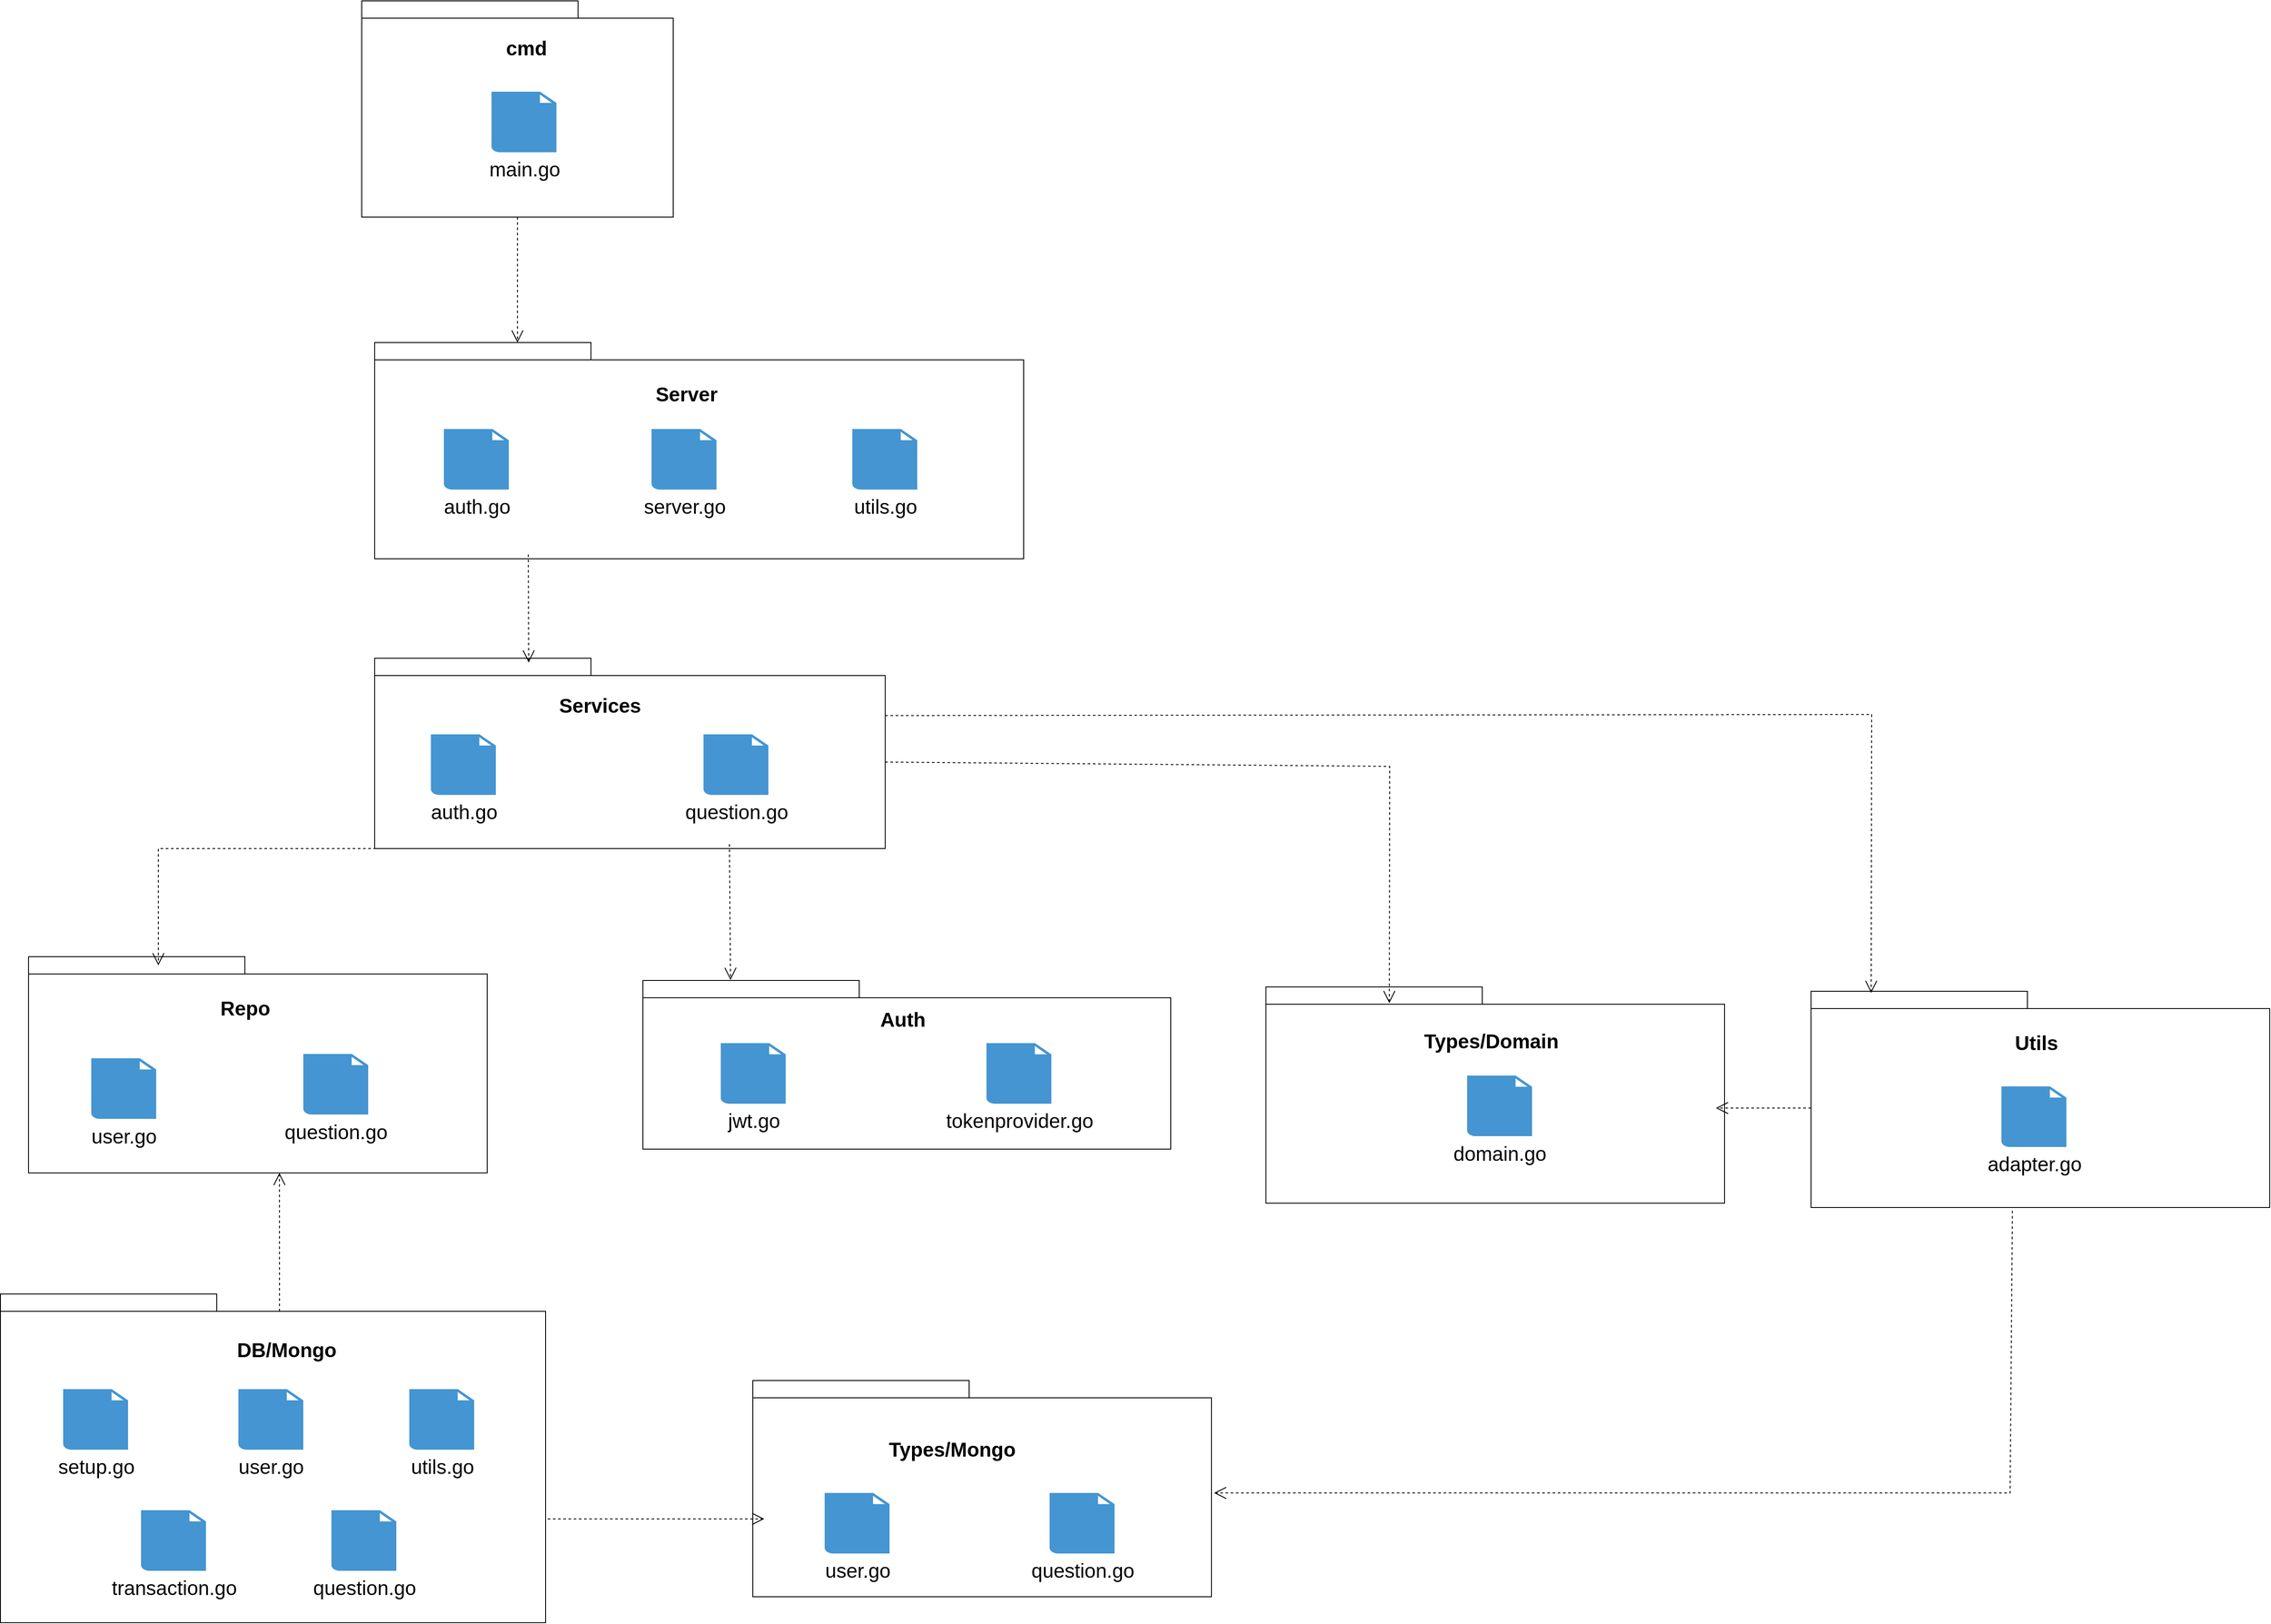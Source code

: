 <mxfile version="20.6.2" type="device"><diagram id="RHAnlTvlKS_e8RUEN_O7" name="Page-1"><mxGraphModel dx="5511" dy="1097" grid="1" gridSize="10" guides="1" tooltips="1" connect="1" arrows="1" fold="1" page="1" pageScale="1" pageWidth="1654" pageHeight="1169" math="0" shadow="0"><root><mxCell id="0"/><mxCell id="1" parent="0"/><mxCell id="oBohXak4rFN_44pGbWrb-1" value="" style="shape=folder;fontStyle=1;tabWidth=250;tabHeight=20;tabPosition=left;html=1;boundedLbl=1;" parent="1" vertex="1"><mxGeometry x="390" y="2470" width="750" height="250" as="geometry"/></mxCell><mxCell id="oBohXak4rFN_44pGbWrb-2" value="&lt;font style=&quot;font-size: 23px;&quot;&gt;Server&lt;/font&gt;" style="text;html=1;align=center;verticalAlign=middle;resizable=0;points=[];autosize=1;strokeColor=none;fillColor=none;fontStyle=1" parent="1" vertex="1"><mxGeometry x="700" y="2510" width="100" height="40" as="geometry"/></mxCell><mxCell id="oBohXak4rFN_44pGbWrb-8" value="" style="shape=folder;fontStyle=1;tabWidth=250;tabHeight=20;tabPosition=left;html=1;boundedLbl=1;" parent="1" vertex="1"><mxGeometry x="390" y="2835" width="590" height="220" as="geometry"/></mxCell><mxCell id="oBohXak4rFN_44pGbWrb-9" value="&lt;b&gt;&lt;font style=&quot;font-size: 23px;&quot;&gt;Services&lt;/font&gt;&lt;/b&gt;" style="text;html=1;align=center;verticalAlign=middle;resizable=0;points=[];autosize=1;strokeColor=none;fillColor=none;" parent="1" vertex="1"><mxGeometry x="590" y="2870" width="120" height="40" as="geometry"/></mxCell><mxCell id="oBohXak4rFN_44pGbWrb-14" value="" style="shape=folder;fontStyle=1;tabWidth=250;tabHeight=20;tabPosition=left;html=1;boundedLbl=1;" parent="1" vertex="1"><mxGeometry x="-10" y="3180" width="530" height="250" as="geometry"/></mxCell><mxCell id="oBohXak4rFN_44pGbWrb-15" value="&lt;b&gt;&lt;font style=&quot;font-size: 23px&quot;&gt;Repo&lt;/font&gt;&lt;/b&gt;" style="text;html=1;align=center;verticalAlign=middle;resizable=0;points=[];autosize=1;strokeColor=none;fillColor=none;" parent="1" vertex="1"><mxGeometry x="200" y="3220" width="80" height="40" as="geometry"/></mxCell><mxCell id="O7M_4eB_S6HRF_ASR9zs-1" value="" style="shape=folder;fontStyle=1;tabWidth=250;tabHeight=20;tabPosition=left;html=1;boundedLbl=1;" parent="1" vertex="1"><mxGeometry x="-42.5" y="3570" width="630" height="380" as="geometry"/></mxCell><mxCell id="O7M_4eB_S6HRF_ASR9zs-2" value="&lt;font style=&quot;font-size: 23px;&quot;&gt;DB/Mongo&lt;/font&gt;" style="text;html=1;align=center;verticalAlign=middle;resizable=0;points=[];autosize=1;strokeColor=none;fillColor=none;fontStyle=1" parent="1" vertex="1"><mxGeometry x="217.5" y="3615" width="140" height="40" as="geometry"/></mxCell><mxCell id="O7M_4eB_S6HRF_ASR9zs-11" value="" style="shape=folder;fontStyle=1;tabWidth=250;tabHeight=20;tabPosition=left;html=1;boundedLbl=1;" parent="1" vertex="1"><mxGeometry x="700" y="3207.5" width="610" height="195" as="geometry"/></mxCell><mxCell id="O7M_4eB_S6HRF_ASR9zs-12" value="&lt;font style=&quot;font-size: 23px;&quot;&gt;Auth&lt;/font&gt;" style="text;html=1;align=center;verticalAlign=middle;resizable=0;points=[];autosize=1;strokeColor=none;fillColor=none;fontStyle=1" parent="1" vertex="1"><mxGeometry x="960" y="3232.5" width="80" height="40" as="geometry"/></mxCell><mxCell id="O7M_4eB_S6HRF_ASR9zs-15" value="" style="shape=folder;fontStyle=1;tabWidth=250;tabHeight=20;tabPosition=left;html=1;boundedLbl=1;" parent="1" vertex="1"><mxGeometry x="375" y="2075" width="360" height="250" as="geometry"/></mxCell><mxCell id="O7M_4eB_S6HRF_ASR9zs-16" value="&lt;b&gt;&lt;font style=&quot;font-size: 23px;&quot;&gt;cmd&lt;/font&gt;&lt;/b&gt;" style="text;html=1;align=center;verticalAlign=middle;resizable=0;points=[];autosize=1;strokeColor=none;fillColor=none;" parent="1" vertex="1"><mxGeometry x="530" y="2110" width="70" height="40" as="geometry"/></mxCell><mxCell id="O7M_4eB_S6HRF_ASR9zs-18" value="" style="shape=folder;fontStyle=1;tabWidth=250;tabHeight=20;tabPosition=left;html=1;boundedLbl=1;" parent="1" vertex="1"><mxGeometry x="1420" y="3215" width="530" height="250" as="geometry"/></mxCell><mxCell id="O7M_4eB_S6HRF_ASR9zs-19" value="&lt;b&gt;&lt;font style=&quot;font-size: 23px;&quot;&gt;Types/Domain&lt;/font&gt;&lt;/b&gt;" style="text;html=1;align=center;verticalAlign=middle;resizable=0;points=[];autosize=1;strokeColor=none;fillColor=none;" parent="1" vertex="1"><mxGeometry x="1590" y="3257.5" width="180" height="40" as="geometry"/></mxCell><mxCell id="O7M_4eB_S6HRF_ASR9zs-21" value="" style="shape=folder;fontStyle=1;tabWidth=250;tabHeight=20;tabPosition=left;html=1;boundedLbl=1;" parent="1" vertex="1"><mxGeometry x="827" y="3670" width="530" height="250" as="geometry"/></mxCell><mxCell id="O7M_4eB_S6HRF_ASR9zs-22" value="&lt;b&gt;&lt;font style=&quot;font-size: 23px;&quot;&gt;Types/Mongo&lt;/font&gt;&lt;/b&gt;" style="text;html=1;align=center;verticalAlign=middle;resizable=0;points=[];autosize=1;strokeColor=none;fillColor=none;" parent="1" vertex="1"><mxGeometry x="972" y="3730" width="170" height="40" as="geometry"/></mxCell><mxCell id="O7M_4eB_S6HRF_ASR9zs-25" value="" style="shape=folder;fontStyle=1;tabWidth=250;tabHeight=20;tabPosition=left;html=1;boundedLbl=1;" parent="1" vertex="1"><mxGeometry x="2050" y="3220" width="530" height="250" as="geometry"/></mxCell><mxCell id="O7M_4eB_S6HRF_ASR9zs-26" value="&lt;b&gt;&lt;font style=&quot;font-size: 23px;&quot;&gt;Utils&lt;/font&gt;&lt;/b&gt;" style="text;html=1;align=center;verticalAlign=middle;resizable=0;points=[];autosize=1;strokeColor=none;fillColor=none;" parent="1" vertex="1"><mxGeometry x="2275" y="3260" width="70" height="40" as="geometry"/></mxCell><UserObject label="domain.go" link="domain.go" id="O7M_4eB_S6HRF_ASR9zs-30"><mxCell style="shadow=0;dashed=0;html=1;strokeColor=none;fillColor=#4495D1;labelPosition=center;verticalLabelPosition=bottom;verticalAlign=top;align=center;outlineConnect=0;shape=mxgraph.veeam.2d.file;fontSize=23;" parent="1" vertex="1"><mxGeometry x="1652.5" y="3317.5" width="75" height="70" as="geometry"/></mxCell></UserObject><UserObject label="adapter.go" link="domain.go" id="O7M_4eB_S6HRF_ASR9zs-37"><mxCell style="shadow=0;dashed=0;html=1;strokeColor=none;fillColor=#4495D1;labelPosition=center;verticalLabelPosition=bottom;verticalAlign=top;align=center;outlineConnect=0;shape=mxgraph.veeam.2d.file;fontSize=23;" parent="1" vertex="1"><mxGeometry x="2270" y="3330" width="75" height="70" as="geometry"/></mxCell></UserObject><mxCell id="O7M_4eB_S6HRF_ASR9zs-49" value="&lt;br&gt;" style="edgeStyle=none;html=1;endArrow=open;endSize=12;dashed=1;verticalAlign=bottom;rounded=0;fontSize=23;exitX=0.5;exitY=1;exitDx=0;exitDy=0;exitPerimeter=0;" parent="1" source="O7M_4eB_S6HRF_ASR9zs-15" edge="1"><mxGeometry x="-0.088" y="9" width="160" relative="1" as="geometry"><mxPoint x="810" y="2330" as="sourcePoint"/><mxPoint x="555" y="2470" as="targetPoint"/><Array as="points"/><mxPoint as="offset"/></mxGeometry></mxCell><mxCell id="O7M_4eB_S6HRF_ASR9zs-57" value="&lt;br&gt;" style="edgeStyle=none;html=1;endArrow=open;endSize=12;dashed=1;verticalAlign=bottom;rounded=0;fontSize=23;exitX=0.5;exitY=1;exitDx=0;exitDy=0;exitPerimeter=0;" parent="1" edge="1"><mxGeometry x="-0.088" y="9" width="160" relative="1" as="geometry"><mxPoint x="567.5" y="2715" as="sourcePoint"/><mxPoint x="568" y="2840" as="targetPoint"/><Array as="points"/><mxPoint as="offset"/></mxGeometry></mxCell><mxCell id="O7M_4eB_S6HRF_ASR9zs-58" value="&lt;br&gt;" style="edgeStyle=none;html=1;endArrow=open;endSize=12;dashed=1;verticalAlign=bottom;rounded=0;fontSize=23;exitX=0.5;exitY=1;exitDx=0;exitDy=0;exitPerimeter=0;" parent="1" edge="1"><mxGeometry x="-0.088" y="9" width="160" relative="1" as="geometry"><mxPoint x="607.58" y="3054.94" as="sourcePoint"/><mxPoint x="140" y="3190" as="targetPoint"/><Array as="points"><mxPoint x="140" y="3055"/></Array><mxPoint as="offset"/></mxGeometry></mxCell><mxCell id="O7M_4eB_S6HRF_ASR9zs-59" value="&lt;br&gt;" style="edgeStyle=none;html=1;endArrow=open;endSize=12;dashed=1;verticalAlign=bottom;rounded=0;fontSize=23;exitX=0.5;exitY=1;exitDx=0;exitDy=0;exitPerimeter=0;entryX=0.166;entryY=-0.003;entryDx=0;entryDy=0;entryPerimeter=0;" parent="1" target="O7M_4eB_S6HRF_ASR9zs-11" edge="1"><mxGeometry x="-0.088" y="9" width="160" relative="1" as="geometry"><mxPoint x="800" y="3050" as="sourcePoint"/><mxPoint x="792.42" y="3175.06" as="targetPoint"/><Array as="points"/><mxPoint as="offset"/></mxGeometry></mxCell><mxCell id="O7M_4eB_S6HRF_ASR9zs-60" value="&lt;br&gt;" style="edgeStyle=none;html=1;endArrow=open;endSize=12;dashed=1;verticalAlign=bottom;rounded=0;fontSize=23;exitX=0;exitY=0;exitDx=590;exitDy=120;exitPerimeter=0;entryX=0.269;entryY=0.075;entryDx=0;entryDy=0;entryPerimeter=0;" parent="1" source="oBohXak4rFN_44pGbWrb-8" target="O7M_4eB_S6HRF_ASR9zs-18" edge="1"><mxGeometry x="-0.088" y="9" width="160" relative="1" as="geometry"><mxPoint x="1337.58" y="2897.47" as="sourcePoint"/><mxPoint x="1570" y="2955" as="targetPoint"/><Array as="points"><mxPoint x="1563" y="2960"/></Array><mxPoint as="offset"/></mxGeometry></mxCell><mxCell id="O7M_4eB_S6HRF_ASR9zs-61" value="&lt;br&gt;" style="edgeStyle=none;html=1;endArrow=open;endSize=12;dashed=1;verticalAlign=bottom;rounded=0;fontSize=23;exitX=0;exitY=0;exitDx=590;exitDy=120;exitPerimeter=0;entryX=0.131;entryY=0.008;entryDx=0;entryDy=0;entryPerimeter=0;" parent="1" target="O7M_4eB_S6HRF_ASR9zs-25" edge="1"><mxGeometry x="-0.088" y="9" width="160" relative="1" as="geometry"><mxPoint x="980" y="2901.25" as="sourcePoint"/><mxPoint x="1562.57" y="3180" as="targetPoint"/><Array as="points"><mxPoint x="2120" y="2900"/></Array><mxPoint as="offset"/></mxGeometry></mxCell><mxCell id="O7M_4eB_S6HRF_ASR9zs-62" value="&lt;br&gt;" style="edgeStyle=none;html=1;endArrow=open;endSize=12;dashed=1;verticalAlign=bottom;rounded=0;fontSize=23;entryX=0.547;entryY=1;entryDx=0;entryDy=0;entryPerimeter=0;" parent="1" target="oBohXak4rFN_44pGbWrb-14" edge="1"><mxGeometry x="-0.088" y="9" width="160" relative="1" as="geometry"><mxPoint x="280" y="3590" as="sourcePoint"/><mxPoint x="270.5" y="3570" as="targetPoint"/><Array as="points"/><mxPoint as="offset"/></mxGeometry></mxCell><mxCell id="O7M_4eB_S6HRF_ASR9zs-63" value="&lt;br&gt;" style="edgeStyle=none;html=1;endArrow=open;endSize=12;dashed=1;verticalAlign=bottom;rounded=0;fontSize=23;entryX=0.025;entryY=0.64;entryDx=0;entryDy=0;entryPerimeter=0;" parent="1" target="O7M_4eB_S6HRF_ASR9zs-21" edge="1"><mxGeometry x="-0.088" y="9" width="160" relative="1" as="geometry"><mxPoint x="590" y="3830" as="sourcePoint"/><mxPoint x="670.0" y="3670.0" as="targetPoint"/><Array as="points"/><mxPoint as="offset"/></mxGeometry></mxCell><mxCell id="O7M_4eB_S6HRF_ASR9zs-64" value="&lt;br&gt;" style="edgeStyle=none;html=1;endArrow=open;endSize=12;dashed=1;verticalAlign=bottom;rounded=0;fontSize=23;exitX=0.439;exitY=1.015;exitDx=0;exitDy=0;exitPerimeter=0;" parent="1" source="O7M_4eB_S6HRF_ASR9zs-25" edge="1"><mxGeometry x="-0.088" y="9" width="160" relative="1" as="geometry"><mxPoint x="2100" y="3590.0" as="sourcePoint"/><mxPoint x="1360" y="3800" as="targetPoint"/><Array as="points"><mxPoint x="2280" y="3800"/></Array><mxPoint as="offset"/></mxGeometry></mxCell><mxCell id="O7M_4eB_S6HRF_ASR9zs-65" value="&lt;br&gt;" style="edgeStyle=none;html=1;endArrow=open;endSize=12;dashed=1;verticalAlign=bottom;rounded=0;fontSize=23;exitX=0;exitY=0;exitDx=0;exitDy=135;exitPerimeter=0;" parent="1" source="O7M_4eB_S6HRF_ASR9zs-25" edge="1"><mxGeometry x="-0.088" y="9" width="160" relative="1" as="geometry"><mxPoint x="2010" y="3300" as="sourcePoint"/><mxPoint x="1940" y="3355" as="targetPoint"/><Array as="points"/><mxPoint as="offset"/></mxGeometry></mxCell><UserObject label="main.go" link="domain.go" id="jkOllDtRYQU2bx3bXDZ2-2"><mxCell style="shadow=0;dashed=0;html=1;strokeColor=none;fillColor=#4495D1;labelPosition=center;verticalLabelPosition=bottom;verticalAlign=top;align=center;outlineConnect=0;shape=mxgraph.veeam.2d.file;fontSize=23;" vertex="1" parent="1"><mxGeometry x="525" y="2180" width="75" height="70" as="geometry"/></mxCell></UserObject><UserObject label="auth.go" link="domain.go" id="jkOllDtRYQU2bx3bXDZ2-3"><mxCell style="shadow=0;dashed=0;html=1;strokeColor=none;fillColor=#4495D1;labelPosition=center;verticalLabelPosition=bottom;verticalAlign=top;align=center;outlineConnect=0;shape=mxgraph.veeam.2d.file;fontSize=23;" vertex="1" parent="1"><mxGeometry x="470" y="2570" width="75" height="70" as="geometry"/></mxCell></UserObject><UserObject label="server.go" link="domain.go" id="jkOllDtRYQU2bx3bXDZ2-4"><mxCell style="shadow=0;dashed=0;html=1;strokeColor=none;fillColor=#4495D1;labelPosition=center;verticalLabelPosition=bottom;verticalAlign=top;align=center;outlineConnect=0;shape=mxgraph.veeam.2d.file;fontSize=23;" vertex="1" parent="1"><mxGeometry x="710" y="2570" width="75" height="70" as="geometry"/></mxCell></UserObject><UserObject label="utils.go" link="domain.go" id="jkOllDtRYQU2bx3bXDZ2-5"><mxCell style="shadow=0;dashed=0;html=1;strokeColor=none;fillColor=#4495D1;labelPosition=center;verticalLabelPosition=bottom;verticalAlign=top;align=center;outlineConnect=0;shape=mxgraph.veeam.2d.file;fontSize=23;" vertex="1" parent="1"><mxGeometry x="942" y="2570" width="75" height="70" as="geometry"/></mxCell></UserObject><UserObject label="auth.go" link="domain.go" id="jkOllDtRYQU2bx3bXDZ2-7"><mxCell style="shadow=0;dashed=0;html=1;strokeColor=none;fillColor=#4495D1;labelPosition=center;verticalLabelPosition=bottom;verticalAlign=top;align=center;outlineConnect=0;shape=mxgraph.veeam.2d.file;fontSize=23;" vertex="1" parent="1"><mxGeometry x="455" y="2923" width="75" height="70" as="geometry"/></mxCell></UserObject><UserObject label="question.go" link="domain.go" id="jkOllDtRYQU2bx3bXDZ2-8"><mxCell style="shadow=0;dashed=0;html=1;strokeColor=none;fillColor=#4495D1;labelPosition=center;verticalLabelPosition=bottom;verticalAlign=top;align=center;outlineConnect=0;shape=mxgraph.veeam.2d.file;fontSize=23;" vertex="1" parent="1"><mxGeometry x="770" y="2923" width="75" height="70" as="geometry"/></mxCell></UserObject><UserObject label="user.go" link="domain.go" id="jkOllDtRYQU2bx3bXDZ2-9"><mxCell style="shadow=0;dashed=0;html=1;strokeColor=none;fillColor=#4495D1;labelPosition=center;verticalLabelPosition=bottom;verticalAlign=top;align=center;outlineConnect=0;shape=mxgraph.veeam.2d.file;fontSize=23;" vertex="1" parent="1"><mxGeometry x="62.5" y="3297.5" width="75" height="70" as="geometry"/></mxCell></UserObject><UserObject label="question.go" link="domain.go" id="jkOllDtRYQU2bx3bXDZ2-10"><mxCell style="shadow=0;dashed=0;html=1;strokeColor=none;fillColor=#4495D1;labelPosition=center;verticalLabelPosition=bottom;verticalAlign=top;align=center;outlineConnect=0;shape=mxgraph.veeam.2d.file;fontSize=23;" vertex="1" parent="1"><mxGeometry x="307.5" y="3292.5" width="75" height="70" as="geometry"/></mxCell></UserObject><UserObject label="jwt.go" link="domain.go" id="jkOllDtRYQU2bx3bXDZ2-11"><mxCell style="shadow=0;dashed=0;html=1;strokeColor=none;fillColor=#4495D1;labelPosition=center;verticalLabelPosition=bottom;verticalAlign=top;align=center;outlineConnect=0;shape=mxgraph.veeam.2d.file;fontSize=23;" vertex="1" parent="1"><mxGeometry x="790" y="3280" width="75" height="70" as="geometry"/></mxCell></UserObject><UserObject label="tokenprovider.go" link="domain.go" id="jkOllDtRYQU2bx3bXDZ2-12"><mxCell style="shadow=0;dashed=0;html=1;strokeColor=none;fillColor=#4495D1;labelPosition=center;verticalLabelPosition=bottom;verticalAlign=top;align=center;outlineConnect=0;shape=mxgraph.veeam.2d.file;fontSize=23;" vertex="1" parent="1"><mxGeometry x="1097" y="3280" width="75" height="70" as="geometry"/></mxCell></UserObject><UserObject label="setup.go" link="domain.go" id="jkOllDtRYQU2bx3bXDZ2-13"><mxCell style="shadow=0;dashed=0;html=1;strokeColor=none;fillColor=#4495D1;labelPosition=center;verticalLabelPosition=bottom;verticalAlign=top;align=center;outlineConnect=0;shape=mxgraph.veeam.2d.file;fontSize=23;" vertex="1" parent="1"><mxGeometry x="30" y="3680" width="75" height="70" as="geometry"/></mxCell></UserObject><UserObject label="user.go" link="domain.go" id="jkOllDtRYQU2bx3bXDZ2-14"><mxCell style="shadow=0;dashed=0;html=1;strokeColor=none;fillColor=#4495D1;labelPosition=center;verticalLabelPosition=bottom;verticalAlign=top;align=center;outlineConnect=0;shape=mxgraph.veeam.2d.file;fontSize=23;" vertex="1" parent="1"><mxGeometry x="232.5" y="3680" width="75" height="70" as="geometry"/></mxCell></UserObject><UserObject label="utils.go" link="domain.go" id="jkOllDtRYQU2bx3bXDZ2-15"><mxCell style="shadow=0;dashed=0;html=1;strokeColor=none;fillColor=#4495D1;labelPosition=center;verticalLabelPosition=bottom;verticalAlign=top;align=center;outlineConnect=0;shape=mxgraph.veeam.2d.file;fontSize=23;" vertex="1" parent="1"><mxGeometry x="430" y="3680" width="75" height="70" as="geometry"/></mxCell></UserObject><UserObject label="question.go" link="domain.go" id="jkOllDtRYQU2bx3bXDZ2-18"><mxCell style="shadow=0;dashed=0;html=1;strokeColor=none;fillColor=#4495D1;labelPosition=center;verticalLabelPosition=bottom;verticalAlign=top;align=center;outlineConnect=0;shape=mxgraph.veeam.2d.file;fontSize=23;" vertex="1" parent="1"><mxGeometry x="340" y="3820" width="75" height="70" as="geometry"/></mxCell></UserObject><UserObject label="transaction.go" link="domain.go" id="jkOllDtRYQU2bx3bXDZ2-19"><mxCell style="shadow=0;dashed=0;html=1;strokeColor=none;fillColor=#4495D1;labelPosition=center;verticalLabelPosition=bottom;verticalAlign=top;align=center;outlineConnect=0;shape=mxgraph.veeam.2d.file;fontSize=23;" vertex="1" parent="1"><mxGeometry x="120" y="3820" width="75" height="70" as="geometry"/></mxCell></UserObject><UserObject label="user.go" link="domain.go" id="jkOllDtRYQU2bx3bXDZ2-20"><mxCell style="shadow=0;dashed=0;html=1;strokeColor=none;fillColor=#4495D1;labelPosition=center;verticalLabelPosition=bottom;verticalAlign=top;align=center;outlineConnect=0;shape=mxgraph.veeam.2d.file;fontSize=23;" vertex="1" parent="1"><mxGeometry x="910" y="3800" width="75" height="70" as="geometry"/></mxCell></UserObject><UserObject label="question.go" link="domain.go" id="jkOllDtRYQU2bx3bXDZ2-21"><mxCell style="shadow=0;dashed=0;html=1;strokeColor=none;fillColor=#4495D1;labelPosition=center;verticalLabelPosition=bottom;verticalAlign=top;align=center;outlineConnect=0;shape=mxgraph.veeam.2d.file;fontSize=23;" vertex="1" parent="1"><mxGeometry x="1170" y="3800" width="75" height="70" as="geometry"/></mxCell></UserObject></root></mxGraphModel></diagram></mxfile>